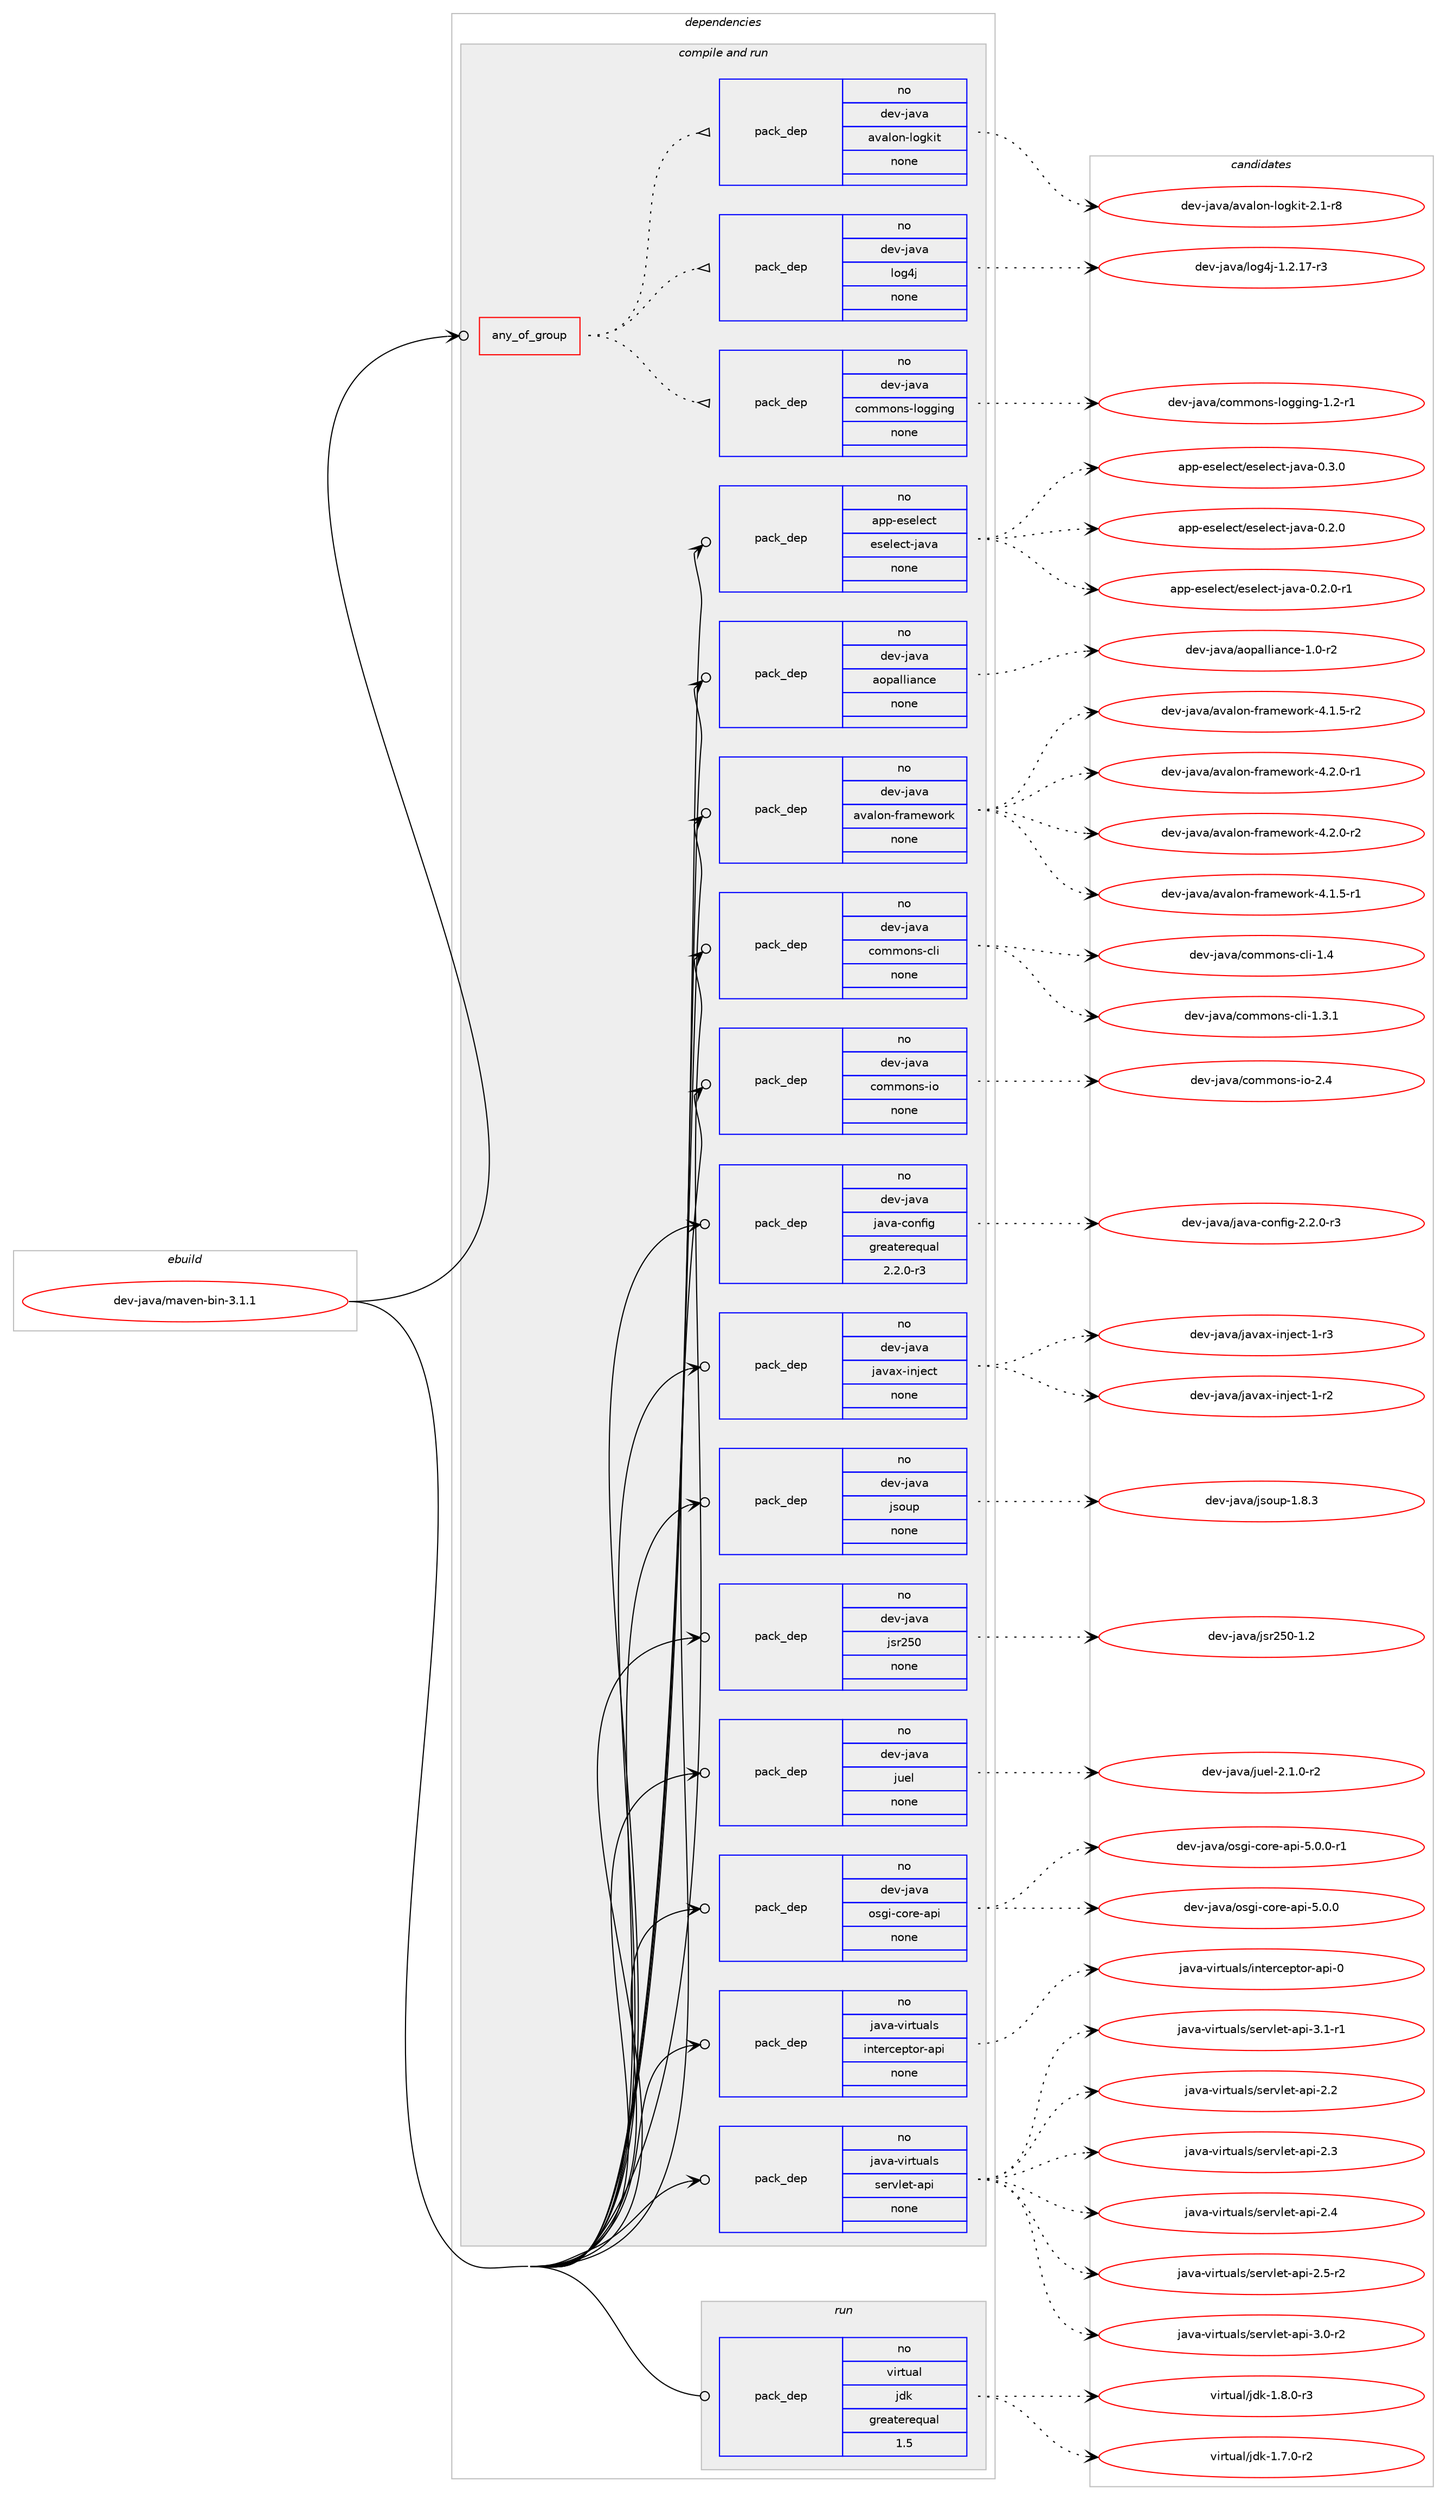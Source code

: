 digraph prolog {

# *************
# Graph options
# *************

newrank=true;
concentrate=true;
compound=true;
graph [rankdir=LR,fontname=Helvetica,fontsize=10,ranksep=1.5];#, ranksep=2.5, nodesep=0.2];
edge  [arrowhead=vee];
node  [fontname=Helvetica,fontsize=10];

# **********
# The ebuild
# **********

subgraph cluster_leftcol {
color=gray;
rank=same;
label=<<i>ebuild</i>>;
id [label="dev-java/maven-bin-3.1.1", color=red, width=4, href="../dev-java/maven-bin-3.1.1.svg"];
}

# ****************
# The dependencies
# ****************

subgraph cluster_midcol {
color=gray;
label=<<i>dependencies</i>>;
subgraph cluster_compile {
fillcolor="#eeeeee";
style=filled;
label=<<i>compile</i>>;
}
subgraph cluster_compileandrun {
fillcolor="#eeeeee";
style=filled;
label=<<i>compile and run</i>>;
subgraph any2997 {
dependency103179 [label=<<TABLE BORDER="0" CELLBORDER="1" CELLSPACING="0" CELLPADDING="4"><TR><TD CELLPADDING="10">any_of_group</TD></TR></TABLE>>, shape=none, color=red];subgraph pack77775 {
dependency103180 [label=<<TABLE BORDER="0" CELLBORDER="1" CELLSPACING="0" CELLPADDING="4" WIDTH="220"><TR><TD ROWSPAN="6" CELLPADDING="30">pack_dep</TD></TR><TR><TD WIDTH="110">no</TD></TR><TR><TD>dev-java</TD></TR><TR><TD>commons-logging</TD></TR><TR><TD>none</TD></TR><TR><TD></TD></TR></TABLE>>, shape=none, color=blue];
}
dependency103179:e -> dependency103180:w [weight=20,style="dotted",arrowhead="oinv"];
subgraph pack77776 {
dependency103181 [label=<<TABLE BORDER="0" CELLBORDER="1" CELLSPACING="0" CELLPADDING="4" WIDTH="220"><TR><TD ROWSPAN="6" CELLPADDING="30">pack_dep</TD></TR><TR><TD WIDTH="110">no</TD></TR><TR><TD>dev-java</TD></TR><TR><TD>log4j</TD></TR><TR><TD>none</TD></TR><TR><TD></TD></TR></TABLE>>, shape=none, color=blue];
}
dependency103179:e -> dependency103181:w [weight=20,style="dotted",arrowhead="oinv"];
subgraph pack77777 {
dependency103182 [label=<<TABLE BORDER="0" CELLBORDER="1" CELLSPACING="0" CELLPADDING="4" WIDTH="220"><TR><TD ROWSPAN="6" CELLPADDING="30">pack_dep</TD></TR><TR><TD WIDTH="110">no</TD></TR><TR><TD>dev-java</TD></TR><TR><TD>avalon-logkit</TD></TR><TR><TD>none</TD></TR><TR><TD></TD></TR></TABLE>>, shape=none, color=blue];
}
dependency103179:e -> dependency103182:w [weight=20,style="dotted",arrowhead="oinv"];
}
id:e -> dependency103179:w [weight=20,style="solid",arrowhead="odotvee"];
subgraph pack77778 {
dependency103183 [label=<<TABLE BORDER="0" CELLBORDER="1" CELLSPACING="0" CELLPADDING="4" WIDTH="220"><TR><TD ROWSPAN="6" CELLPADDING="30">pack_dep</TD></TR><TR><TD WIDTH="110">no</TD></TR><TR><TD>app-eselect</TD></TR><TR><TD>eselect-java</TD></TR><TR><TD>none</TD></TR><TR><TD></TD></TR></TABLE>>, shape=none, color=blue];
}
id:e -> dependency103183:w [weight=20,style="solid",arrowhead="odotvee"];
subgraph pack77779 {
dependency103184 [label=<<TABLE BORDER="0" CELLBORDER="1" CELLSPACING="0" CELLPADDING="4" WIDTH="220"><TR><TD ROWSPAN="6" CELLPADDING="30">pack_dep</TD></TR><TR><TD WIDTH="110">no</TD></TR><TR><TD>dev-java</TD></TR><TR><TD>aopalliance</TD></TR><TR><TD>none</TD></TR><TR><TD></TD></TR></TABLE>>, shape=none, color=blue];
}
id:e -> dependency103184:w [weight=20,style="solid",arrowhead="odotvee"];
subgraph pack77780 {
dependency103185 [label=<<TABLE BORDER="0" CELLBORDER="1" CELLSPACING="0" CELLPADDING="4" WIDTH="220"><TR><TD ROWSPAN="6" CELLPADDING="30">pack_dep</TD></TR><TR><TD WIDTH="110">no</TD></TR><TR><TD>dev-java</TD></TR><TR><TD>avalon-framework</TD></TR><TR><TD>none</TD></TR><TR><TD></TD></TR></TABLE>>, shape=none, color=blue];
}
id:e -> dependency103185:w [weight=20,style="solid",arrowhead="odotvee"];
subgraph pack77781 {
dependency103186 [label=<<TABLE BORDER="0" CELLBORDER="1" CELLSPACING="0" CELLPADDING="4" WIDTH="220"><TR><TD ROWSPAN="6" CELLPADDING="30">pack_dep</TD></TR><TR><TD WIDTH="110">no</TD></TR><TR><TD>dev-java</TD></TR><TR><TD>commons-cli</TD></TR><TR><TD>none</TD></TR><TR><TD></TD></TR></TABLE>>, shape=none, color=blue];
}
id:e -> dependency103186:w [weight=20,style="solid",arrowhead="odotvee"];
subgraph pack77782 {
dependency103187 [label=<<TABLE BORDER="0" CELLBORDER="1" CELLSPACING="0" CELLPADDING="4" WIDTH="220"><TR><TD ROWSPAN="6" CELLPADDING="30">pack_dep</TD></TR><TR><TD WIDTH="110">no</TD></TR><TR><TD>dev-java</TD></TR><TR><TD>commons-io</TD></TR><TR><TD>none</TD></TR><TR><TD></TD></TR></TABLE>>, shape=none, color=blue];
}
id:e -> dependency103187:w [weight=20,style="solid",arrowhead="odotvee"];
subgraph pack77783 {
dependency103188 [label=<<TABLE BORDER="0" CELLBORDER="1" CELLSPACING="0" CELLPADDING="4" WIDTH="220"><TR><TD ROWSPAN="6" CELLPADDING="30">pack_dep</TD></TR><TR><TD WIDTH="110">no</TD></TR><TR><TD>dev-java</TD></TR><TR><TD>java-config</TD></TR><TR><TD>greaterequal</TD></TR><TR><TD>2.2.0-r3</TD></TR></TABLE>>, shape=none, color=blue];
}
id:e -> dependency103188:w [weight=20,style="solid",arrowhead="odotvee"];
subgraph pack77784 {
dependency103189 [label=<<TABLE BORDER="0" CELLBORDER="1" CELLSPACING="0" CELLPADDING="4" WIDTH="220"><TR><TD ROWSPAN="6" CELLPADDING="30">pack_dep</TD></TR><TR><TD WIDTH="110">no</TD></TR><TR><TD>dev-java</TD></TR><TR><TD>javax-inject</TD></TR><TR><TD>none</TD></TR><TR><TD></TD></TR></TABLE>>, shape=none, color=blue];
}
id:e -> dependency103189:w [weight=20,style="solid",arrowhead="odotvee"];
subgraph pack77785 {
dependency103190 [label=<<TABLE BORDER="0" CELLBORDER="1" CELLSPACING="0" CELLPADDING="4" WIDTH="220"><TR><TD ROWSPAN="6" CELLPADDING="30">pack_dep</TD></TR><TR><TD WIDTH="110">no</TD></TR><TR><TD>dev-java</TD></TR><TR><TD>jsoup</TD></TR><TR><TD>none</TD></TR><TR><TD></TD></TR></TABLE>>, shape=none, color=blue];
}
id:e -> dependency103190:w [weight=20,style="solid",arrowhead="odotvee"];
subgraph pack77786 {
dependency103191 [label=<<TABLE BORDER="0" CELLBORDER="1" CELLSPACING="0" CELLPADDING="4" WIDTH="220"><TR><TD ROWSPAN="6" CELLPADDING="30">pack_dep</TD></TR><TR><TD WIDTH="110">no</TD></TR><TR><TD>dev-java</TD></TR><TR><TD>jsr250</TD></TR><TR><TD>none</TD></TR><TR><TD></TD></TR></TABLE>>, shape=none, color=blue];
}
id:e -> dependency103191:w [weight=20,style="solid",arrowhead="odotvee"];
subgraph pack77787 {
dependency103192 [label=<<TABLE BORDER="0" CELLBORDER="1" CELLSPACING="0" CELLPADDING="4" WIDTH="220"><TR><TD ROWSPAN="6" CELLPADDING="30">pack_dep</TD></TR><TR><TD WIDTH="110">no</TD></TR><TR><TD>dev-java</TD></TR><TR><TD>juel</TD></TR><TR><TD>none</TD></TR><TR><TD></TD></TR></TABLE>>, shape=none, color=blue];
}
id:e -> dependency103192:w [weight=20,style="solid",arrowhead="odotvee"];
subgraph pack77788 {
dependency103193 [label=<<TABLE BORDER="0" CELLBORDER="1" CELLSPACING="0" CELLPADDING="4" WIDTH="220"><TR><TD ROWSPAN="6" CELLPADDING="30">pack_dep</TD></TR><TR><TD WIDTH="110">no</TD></TR><TR><TD>dev-java</TD></TR><TR><TD>osgi-core-api</TD></TR><TR><TD>none</TD></TR><TR><TD></TD></TR></TABLE>>, shape=none, color=blue];
}
id:e -> dependency103193:w [weight=20,style="solid",arrowhead="odotvee"];
subgraph pack77789 {
dependency103194 [label=<<TABLE BORDER="0" CELLBORDER="1" CELLSPACING="0" CELLPADDING="4" WIDTH="220"><TR><TD ROWSPAN="6" CELLPADDING="30">pack_dep</TD></TR><TR><TD WIDTH="110">no</TD></TR><TR><TD>java-virtuals</TD></TR><TR><TD>interceptor-api</TD></TR><TR><TD>none</TD></TR><TR><TD></TD></TR></TABLE>>, shape=none, color=blue];
}
id:e -> dependency103194:w [weight=20,style="solid",arrowhead="odotvee"];
subgraph pack77790 {
dependency103195 [label=<<TABLE BORDER="0" CELLBORDER="1" CELLSPACING="0" CELLPADDING="4" WIDTH="220"><TR><TD ROWSPAN="6" CELLPADDING="30">pack_dep</TD></TR><TR><TD WIDTH="110">no</TD></TR><TR><TD>java-virtuals</TD></TR><TR><TD>servlet-api</TD></TR><TR><TD>none</TD></TR><TR><TD></TD></TR></TABLE>>, shape=none, color=blue];
}
id:e -> dependency103195:w [weight=20,style="solid",arrowhead="odotvee"];
}
subgraph cluster_run {
fillcolor="#eeeeee";
style=filled;
label=<<i>run</i>>;
subgraph pack77791 {
dependency103196 [label=<<TABLE BORDER="0" CELLBORDER="1" CELLSPACING="0" CELLPADDING="4" WIDTH="220"><TR><TD ROWSPAN="6" CELLPADDING="30">pack_dep</TD></TR><TR><TD WIDTH="110">no</TD></TR><TR><TD>virtual</TD></TR><TR><TD>jdk</TD></TR><TR><TD>greaterequal</TD></TR><TR><TD>1.5</TD></TR></TABLE>>, shape=none, color=blue];
}
id:e -> dependency103196:w [weight=20,style="solid",arrowhead="odot"];
}
}

# **************
# The candidates
# **************

subgraph cluster_choices {
rank=same;
color=gray;
label=<<i>candidates</i>>;

subgraph choice77775 {
color=black;
nodesep=1;
choice100101118451069711897479911110910911111011545108111103103105110103454946504511449 [label="dev-java/commons-logging-1.2-r1", color=red, width=4,href="../dev-java/commons-logging-1.2-r1.svg"];
dependency103180:e -> choice100101118451069711897479911110910911111011545108111103103105110103454946504511449:w [style=dotted,weight="100"];
}
subgraph choice77776 {
color=black;
nodesep=1;
choice1001011184510697118974710811110352106454946504649554511451 [label="dev-java/log4j-1.2.17-r3", color=red, width=4,href="../dev-java/log4j-1.2.17-r3.svg"];
dependency103181:e -> choice1001011184510697118974710811110352106454946504649554511451:w [style=dotted,weight="100"];
}
subgraph choice77777 {
color=black;
nodesep=1;
choice10010111845106971189747971189710811111045108111103107105116455046494511456 [label="dev-java/avalon-logkit-2.1-r8", color=red, width=4,href="../dev-java/avalon-logkit-2.1-r8.svg"];
dependency103182:e -> choice10010111845106971189747971189710811111045108111103107105116455046494511456:w [style=dotted,weight="100"];
}
subgraph choice77778 {
color=black;
nodesep=1;
choice9711211245101115101108101991164710111510110810199116451069711897454846504648 [label="app-eselect/eselect-java-0.2.0", color=red, width=4,href="../app-eselect/eselect-java-0.2.0.svg"];
choice97112112451011151011081019911647101115101108101991164510697118974548465046484511449 [label="app-eselect/eselect-java-0.2.0-r1", color=red, width=4,href="../app-eselect/eselect-java-0.2.0-r1.svg"];
choice9711211245101115101108101991164710111510110810199116451069711897454846514648 [label="app-eselect/eselect-java-0.3.0", color=red, width=4,href="../app-eselect/eselect-java-0.3.0.svg"];
dependency103183:e -> choice9711211245101115101108101991164710111510110810199116451069711897454846504648:w [style=dotted,weight="100"];
dependency103183:e -> choice97112112451011151011081019911647101115101108101991164510697118974548465046484511449:w [style=dotted,weight="100"];
dependency103183:e -> choice9711211245101115101108101991164710111510110810199116451069711897454846514648:w [style=dotted,weight="100"];
}
subgraph choice77779 {
color=black;
nodesep=1;
choice1001011184510697118974797111112971081081059711099101454946484511450 [label="dev-java/aopalliance-1.0-r2", color=red, width=4,href="../dev-java/aopalliance-1.0-r2.svg"];
dependency103184:e -> choice1001011184510697118974797111112971081081059711099101454946484511450:w [style=dotted,weight="100"];
}
subgraph choice77780 {
color=black;
nodesep=1;
choice10010111845106971189747971189710811111045102114971091011191111141074552464946534511449 [label="dev-java/avalon-framework-4.1.5-r1", color=red, width=4,href="../dev-java/avalon-framework-4.1.5-r1.svg"];
choice10010111845106971189747971189710811111045102114971091011191111141074552464946534511450 [label="dev-java/avalon-framework-4.1.5-r2", color=red, width=4,href="../dev-java/avalon-framework-4.1.5-r2.svg"];
choice10010111845106971189747971189710811111045102114971091011191111141074552465046484511449 [label="dev-java/avalon-framework-4.2.0-r1", color=red, width=4,href="../dev-java/avalon-framework-4.2.0-r1.svg"];
choice10010111845106971189747971189710811111045102114971091011191111141074552465046484511450 [label="dev-java/avalon-framework-4.2.0-r2", color=red, width=4,href="../dev-java/avalon-framework-4.2.0-r2.svg"];
dependency103185:e -> choice10010111845106971189747971189710811111045102114971091011191111141074552464946534511449:w [style=dotted,weight="100"];
dependency103185:e -> choice10010111845106971189747971189710811111045102114971091011191111141074552464946534511450:w [style=dotted,weight="100"];
dependency103185:e -> choice10010111845106971189747971189710811111045102114971091011191111141074552465046484511449:w [style=dotted,weight="100"];
dependency103185:e -> choice10010111845106971189747971189710811111045102114971091011191111141074552465046484511450:w [style=dotted,weight="100"];
}
subgraph choice77781 {
color=black;
nodesep=1;
choice10010111845106971189747991111091091111101154599108105454946514649 [label="dev-java/commons-cli-1.3.1", color=red, width=4,href="../dev-java/commons-cli-1.3.1.svg"];
choice1001011184510697118974799111109109111110115459910810545494652 [label="dev-java/commons-cli-1.4", color=red, width=4,href="../dev-java/commons-cli-1.4.svg"];
dependency103186:e -> choice10010111845106971189747991111091091111101154599108105454946514649:w [style=dotted,weight="100"];
dependency103186:e -> choice1001011184510697118974799111109109111110115459910810545494652:w [style=dotted,weight="100"];
}
subgraph choice77782 {
color=black;
nodesep=1;
choice10010111845106971189747991111091091111101154510511145504652 [label="dev-java/commons-io-2.4", color=red, width=4,href="../dev-java/commons-io-2.4.svg"];
dependency103187:e -> choice10010111845106971189747991111091091111101154510511145504652:w [style=dotted,weight="100"];
}
subgraph choice77783 {
color=black;
nodesep=1;
choice10010111845106971189747106971189745991111101021051034550465046484511451 [label="dev-java/java-config-2.2.0-r3", color=red, width=4,href="../dev-java/java-config-2.2.0-r3.svg"];
dependency103188:e -> choice10010111845106971189747106971189745991111101021051034550465046484511451:w [style=dotted,weight="100"];
}
subgraph choice77784 {
color=black;
nodesep=1;
choice100101118451069711897471069711897120451051101061019911645494511450 [label="dev-java/javax-inject-1-r2", color=red, width=4,href="../dev-java/javax-inject-1-r2.svg"];
choice100101118451069711897471069711897120451051101061019911645494511451 [label="dev-java/javax-inject-1-r3", color=red, width=4,href="../dev-java/javax-inject-1-r3.svg"];
dependency103189:e -> choice100101118451069711897471069711897120451051101061019911645494511450:w [style=dotted,weight="100"];
dependency103189:e -> choice100101118451069711897471069711897120451051101061019911645494511451:w [style=dotted,weight="100"];
}
subgraph choice77785 {
color=black;
nodesep=1;
choice10010111845106971189747106115111117112454946564651 [label="dev-java/jsoup-1.8.3", color=red, width=4,href="../dev-java/jsoup-1.8.3.svg"];
dependency103190:e -> choice10010111845106971189747106115111117112454946564651:w [style=dotted,weight="100"];
}
subgraph choice77786 {
color=black;
nodesep=1;
choice1001011184510697118974710611511450534845494650 [label="dev-java/jsr250-1.2", color=red, width=4,href="../dev-java/jsr250-1.2.svg"];
dependency103191:e -> choice1001011184510697118974710611511450534845494650:w [style=dotted,weight="100"];
}
subgraph choice77787 {
color=black;
nodesep=1;
choice100101118451069711897471061171011084550464946484511450 [label="dev-java/juel-2.1.0-r2", color=red, width=4,href="../dev-java/juel-2.1.0-r2.svg"];
dependency103192:e -> choice100101118451069711897471061171011084550464946484511450:w [style=dotted,weight="100"];
}
subgraph choice77788 {
color=black;
nodesep=1;
choice1001011184510697118974711111510310545991111141014597112105455346484648 [label="dev-java/osgi-core-api-5.0.0", color=red, width=4,href="../dev-java/osgi-core-api-5.0.0.svg"];
choice10010111845106971189747111115103105459911111410145971121054553464846484511449 [label="dev-java/osgi-core-api-5.0.0-r1", color=red, width=4,href="../dev-java/osgi-core-api-5.0.0-r1.svg"];
dependency103193:e -> choice1001011184510697118974711111510310545991111141014597112105455346484648:w [style=dotted,weight="100"];
dependency103193:e -> choice10010111845106971189747111115103105459911111410145971121054553464846484511449:w [style=dotted,weight="100"];
}
subgraph choice77789 {
color=black;
nodesep=1;
choice10697118974511810511411611797108115471051101161011149910111211611111445971121054548 [label="java-virtuals/interceptor-api-0", color=red, width=4,href="../java-virtuals/interceptor-api-0.svg"];
dependency103194:e -> choice10697118974511810511411611797108115471051101161011149910111211611111445971121054548:w [style=dotted,weight="100"];
}
subgraph choice77790 {
color=black;
nodesep=1;
choice1069711897451181051141161179710811547115101114118108101116459711210545504650 [label="java-virtuals/servlet-api-2.2", color=red, width=4,href="../java-virtuals/servlet-api-2.2.svg"];
choice1069711897451181051141161179710811547115101114118108101116459711210545504651 [label="java-virtuals/servlet-api-2.3", color=red, width=4,href="../java-virtuals/servlet-api-2.3.svg"];
choice1069711897451181051141161179710811547115101114118108101116459711210545504652 [label="java-virtuals/servlet-api-2.4", color=red, width=4,href="../java-virtuals/servlet-api-2.4.svg"];
choice10697118974511810511411611797108115471151011141181081011164597112105455046534511450 [label="java-virtuals/servlet-api-2.5-r2", color=red, width=4,href="../java-virtuals/servlet-api-2.5-r2.svg"];
choice10697118974511810511411611797108115471151011141181081011164597112105455146484511450 [label="java-virtuals/servlet-api-3.0-r2", color=red, width=4,href="../java-virtuals/servlet-api-3.0-r2.svg"];
choice10697118974511810511411611797108115471151011141181081011164597112105455146494511449 [label="java-virtuals/servlet-api-3.1-r1", color=red, width=4,href="../java-virtuals/servlet-api-3.1-r1.svg"];
dependency103195:e -> choice1069711897451181051141161179710811547115101114118108101116459711210545504650:w [style=dotted,weight="100"];
dependency103195:e -> choice1069711897451181051141161179710811547115101114118108101116459711210545504651:w [style=dotted,weight="100"];
dependency103195:e -> choice1069711897451181051141161179710811547115101114118108101116459711210545504652:w [style=dotted,weight="100"];
dependency103195:e -> choice10697118974511810511411611797108115471151011141181081011164597112105455046534511450:w [style=dotted,weight="100"];
dependency103195:e -> choice10697118974511810511411611797108115471151011141181081011164597112105455146484511450:w [style=dotted,weight="100"];
dependency103195:e -> choice10697118974511810511411611797108115471151011141181081011164597112105455146494511449:w [style=dotted,weight="100"];
}
subgraph choice77791 {
color=black;
nodesep=1;
choice11810511411611797108471061001074549465546484511450 [label="virtual/jdk-1.7.0-r2", color=red, width=4,href="../virtual/jdk-1.7.0-r2.svg"];
choice11810511411611797108471061001074549465646484511451 [label="virtual/jdk-1.8.0-r3", color=red, width=4,href="../virtual/jdk-1.8.0-r3.svg"];
dependency103196:e -> choice11810511411611797108471061001074549465546484511450:w [style=dotted,weight="100"];
dependency103196:e -> choice11810511411611797108471061001074549465646484511451:w [style=dotted,weight="100"];
}
}

}
